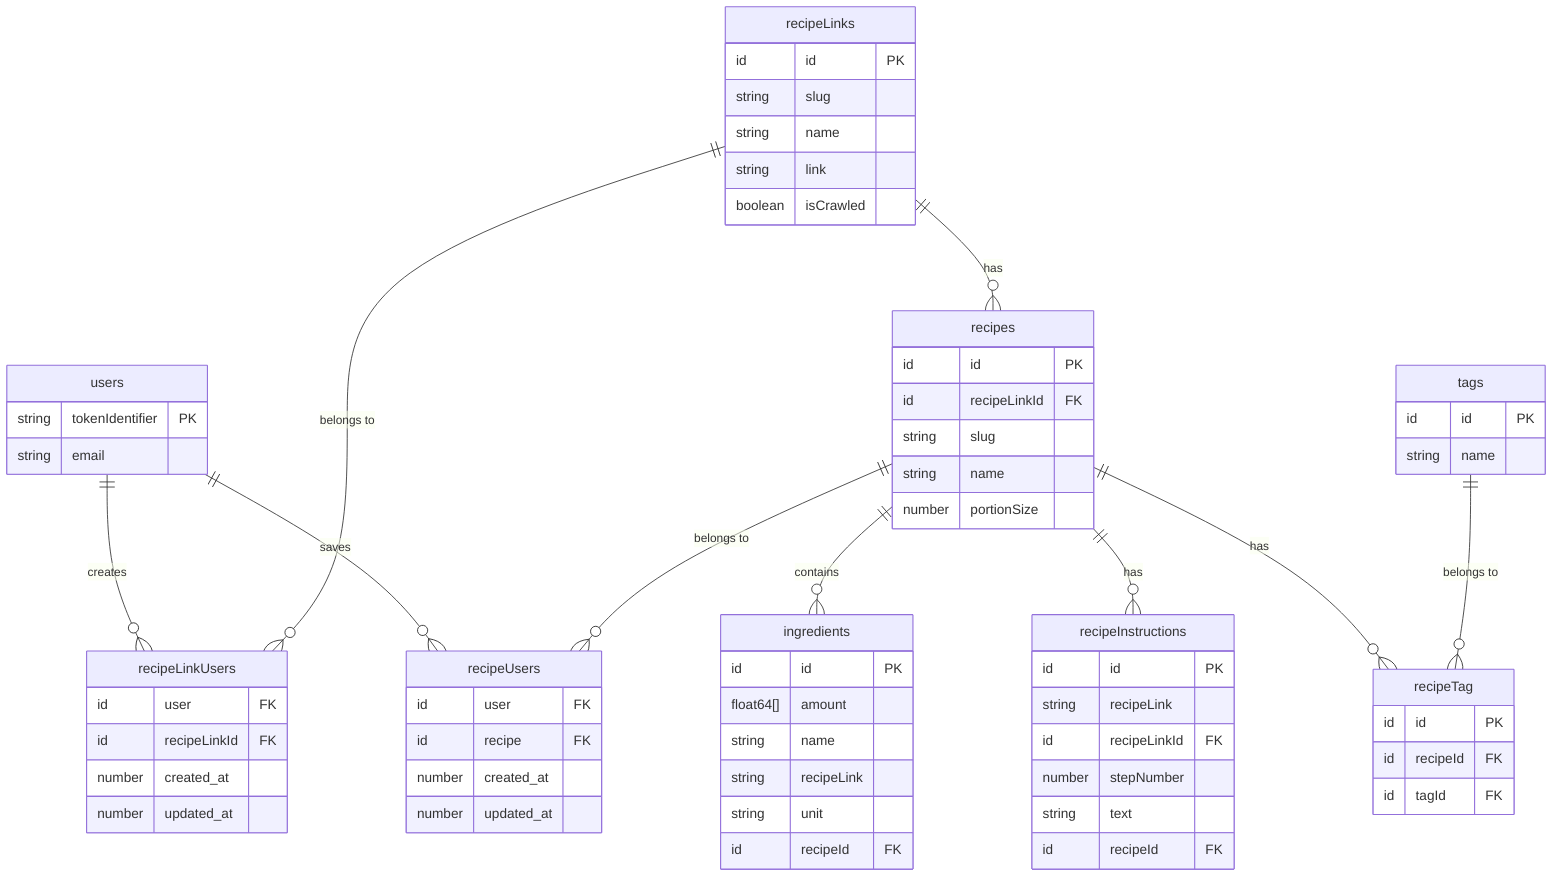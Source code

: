 erDiagram
    users {
        string tokenIdentifier PK
        string email
    }
    recipeLinks {
        id id PK
        string slug
        string name
        string link
        boolean isCrawled
    }
    recipes {
        id id PK
        id recipeLinkId FK
        string slug
        string name
        number portionSize
    }
    recipeLinkUsers {
        id user FK
        id recipeLinkId FK
        number created_at
        number updated_at
    }
    recipeUsers {
        id user FK
        id recipe FK
        number created_at
        number updated_at
    }
    ingredients {
        id id PK
        float64[] amount
        string name
        string recipeLink
        string unit
        id recipeId FK
    }
    recipeInstructions {
        id id PK
        string recipeLink
        id recipeLinkId FK
        number stepNumber
        string text
        id recipeId FK
    }
    tags {
        id id PK
        string name
    }
    recipeTag {
        id id PK
        id recipeId FK
        id tagId FK
    }

    users ||--o{ recipeLinkUsers : "creates"
    users ||--o{ recipeUsers : "saves"
    recipeLinks ||--o{ recipeLinkUsers : "belongs to"
    recipeLinks ||--o{ recipes : "has"
    recipes ||--o{ recipeUsers : "belongs to"
    recipes ||--o{ ingredients : "contains"
    recipes ||--o{ recipeInstructions : "has"
    recipes ||--o{ recipeTag : "has"
    tags ||--o{ recipeTag : "belongs to"